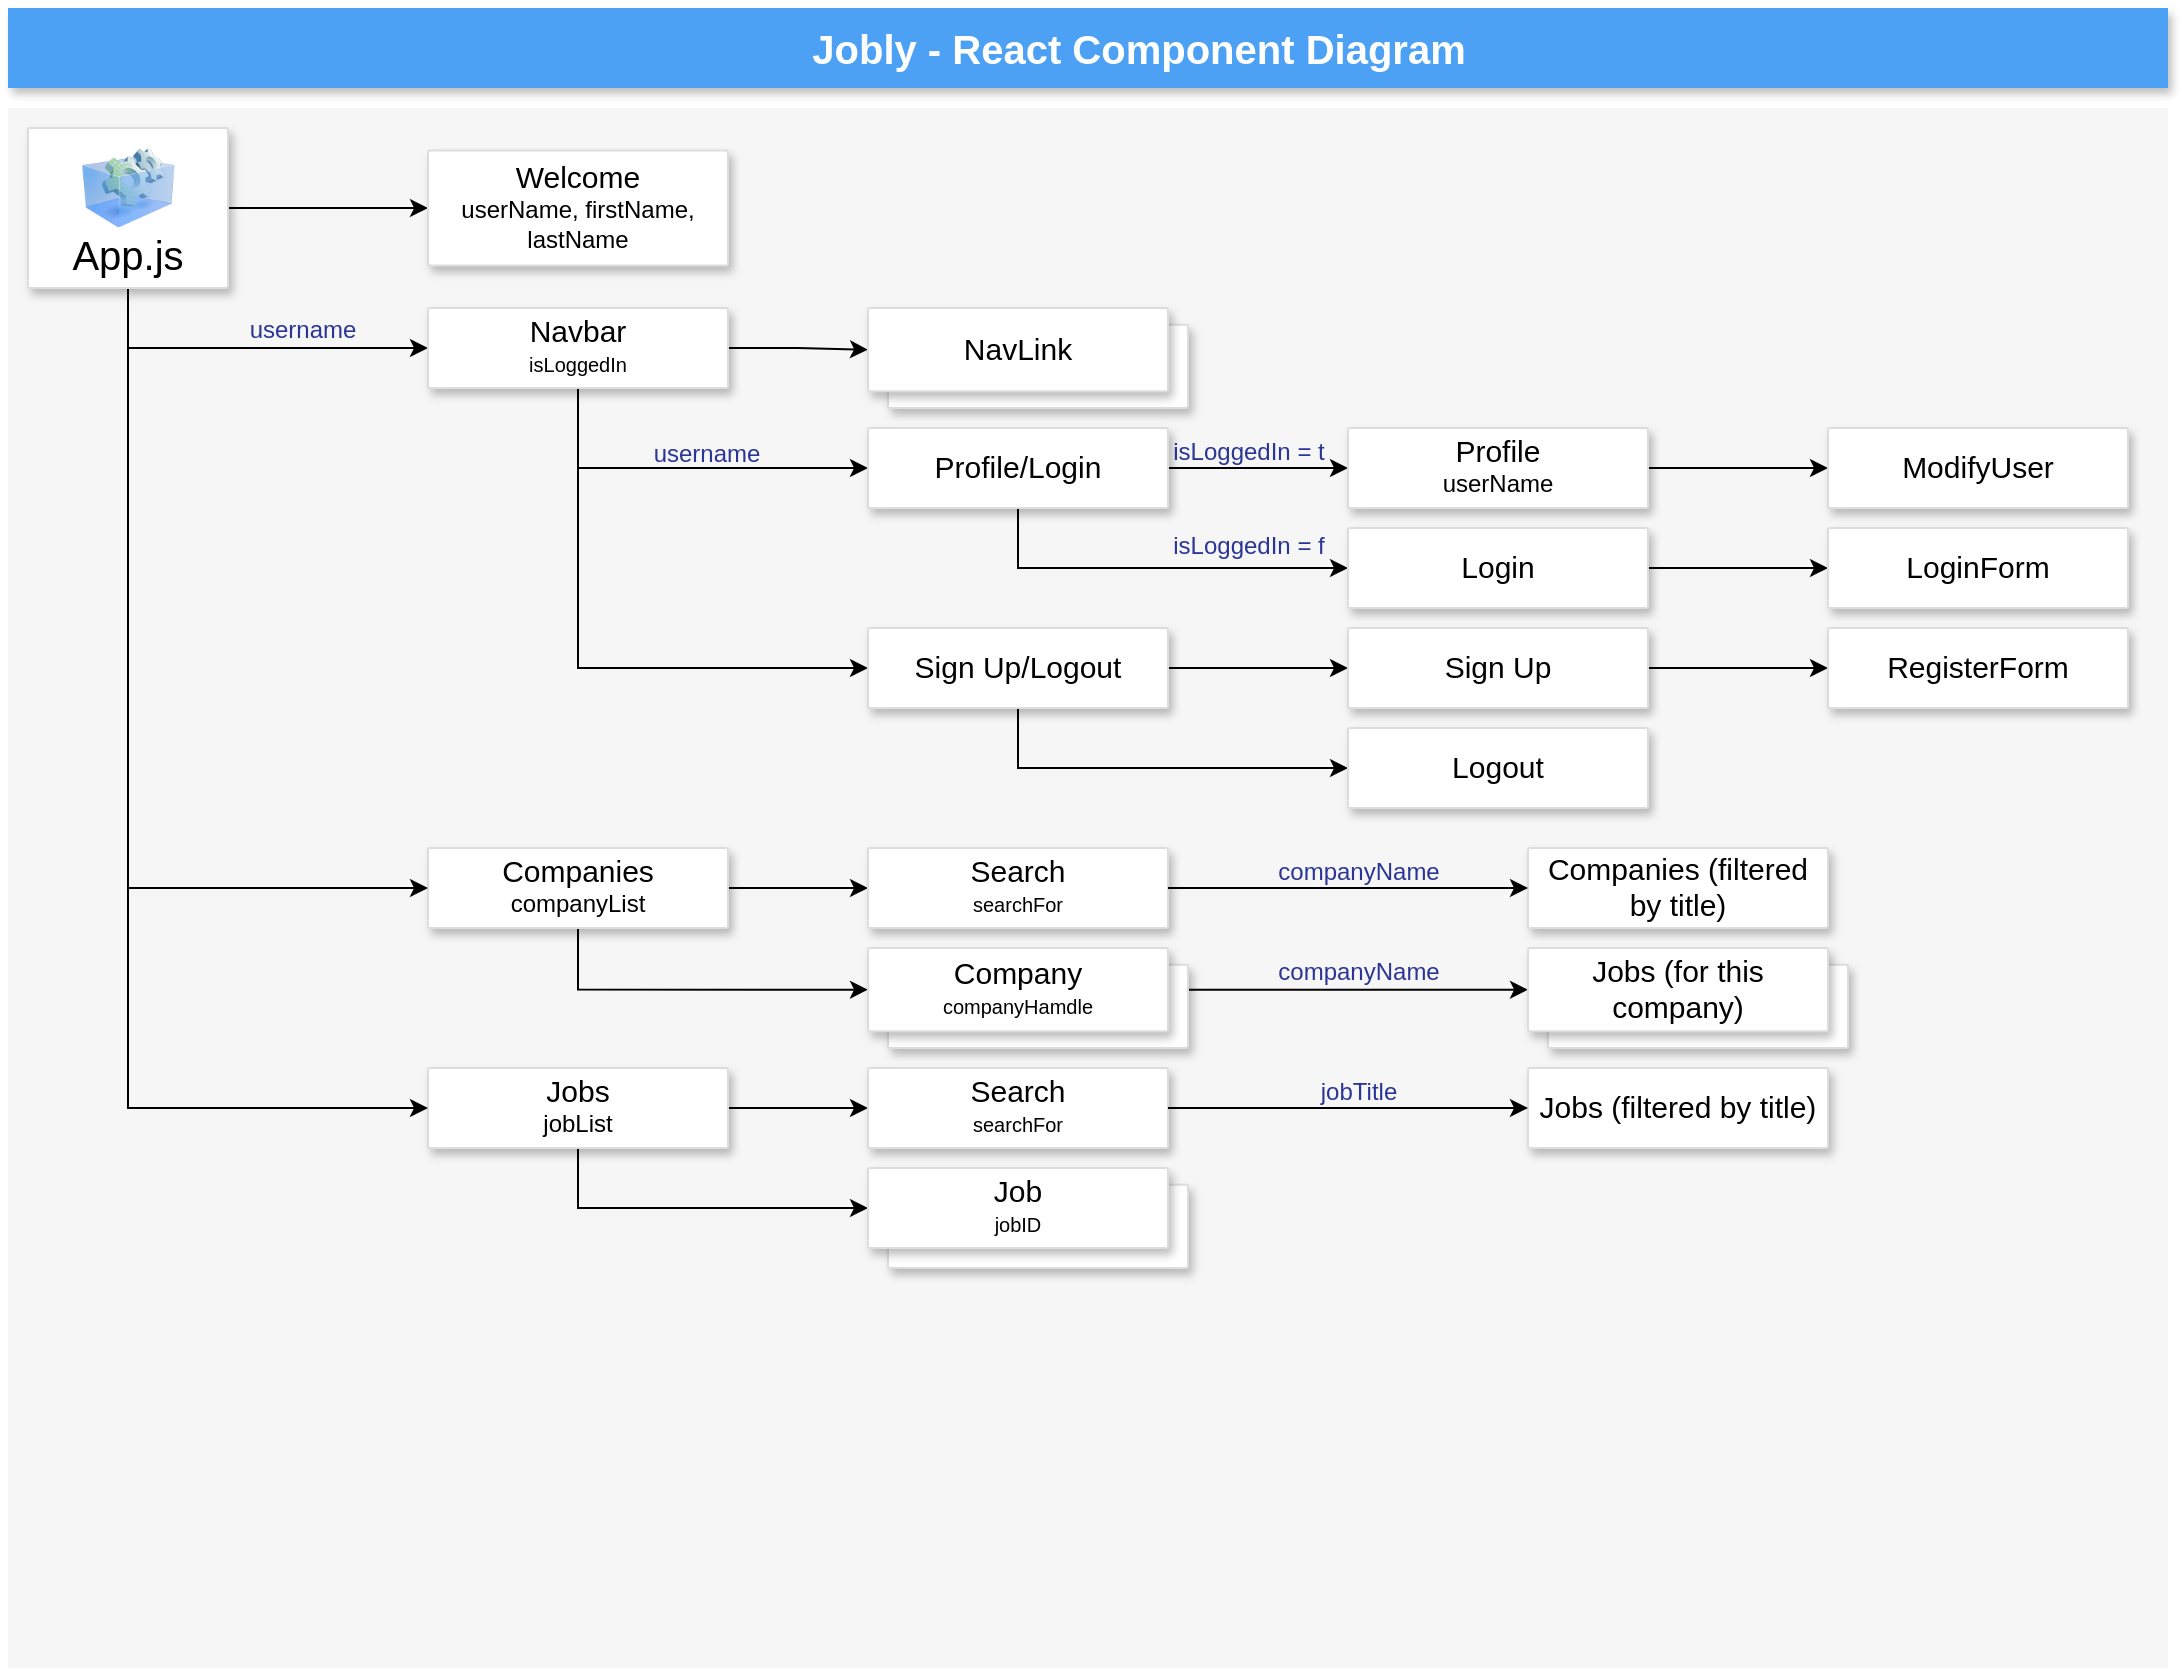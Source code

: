 <mxfile version="20.3.0" type="device"><diagram id="f106602c-feb2-e66a-4537-3a34d633f6aa" name="Page-1"><mxGraphModel dx="1604" dy="991" grid="1" gridSize="10" guides="1" tooltips="1" connect="1" arrows="1" fold="1" page="1" pageScale="1" pageWidth="1100" pageHeight="850" background="none" math="0" shadow="0"><root><mxCell id="0"/><mxCell id="1" parent="0"/><mxCell id="14" value="" style="fillColor=#F6F6F6;strokeColor=none;shadow=0;gradientColor=none;fontSize=14;align=left;spacing=10;fontColor=#717171;9E9E9E;verticalAlign=top;spacingTop=-4;fontStyle=0;spacingLeft=40;html=1;movable=0;resizable=0;rotatable=0;deletable=0;editable=0;connectable=0;" parent="1" vertex="1"><mxGeometry x="10" y="60" width="1080" height="780" as="geometry"/></mxCell><mxCell id="6p1Hn36eYsrZNRDxVogT-630" style="edgeStyle=orthogonalEdgeStyle;rounded=0;orthogonalLoop=1;jettySize=auto;html=1;exitX=1;exitY=0.5;exitDx=0;exitDy=0;fontSize=11;fontColor=#000000;" parent="14" source="566" target="6p1Hn36eYsrZNRDxVogT-602" edge="1"><mxGeometry relative="1" as="geometry"/></mxCell><mxCell id="6p1Hn36eYsrZNRDxVogT-631" style="edgeStyle=orthogonalEdgeStyle;rounded=0;orthogonalLoop=1;jettySize=auto;html=1;exitX=0.5;exitY=1;exitDx=0;exitDy=0;entryX=0;entryY=0.5;entryDx=0;entryDy=0;fontSize=11;fontColor=#000000;" parent="14" source="566" target="6p1Hn36eYsrZNRDxVogT-628" edge="1"><mxGeometry relative="1" as="geometry"/></mxCell><mxCell id="6p1Hn36eYsrZNRDxVogT-634" value="username" style="edgeLabel;html=1;align=center;verticalAlign=bottom;resizable=0;points=[];fontSize=12;fontColor=#2B3595;labelBackgroundColor=none;fontStyle=0" parent="6p1Hn36eYsrZNRDxVogT-631" vertex="1" connectable="0"><mxGeometry x="0.295" y="1" relative="1" as="geometry"><mxPoint as="offset"/></mxGeometry></mxCell><mxCell id="6p1Hn36eYsrZNRDxVogT-643" style="edgeStyle=orthogonalEdgeStyle;rounded=0;orthogonalLoop=1;jettySize=auto;html=1;exitX=1;exitY=0.5;exitDx=0;exitDy=0;fontSize=15;fontColor=#2B3595;" parent="14" source="6p1Hn36eYsrZNRDxVogT-628" target="6p1Hn36eYsrZNRDxVogT-638" edge="1"><mxGeometry relative="1" as="geometry"/></mxCell><mxCell id="6p1Hn36eYsrZNRDxVogT-644" style="edgeStyle=orthogonalEdgeStyle;rounded=0;orthogonalLoop=1;jettySize=auto;html=1;exitX=0.5;exitY=1;exitDx=0;exitDy=0;entryX=0;entryY=0.5;entryDx=0;entryDy=0;fontSize=15;fontColor=#2B3595;" parent="14" source="6p1Hn36eYsrZNRDxVogT-628" target="6p1Hn36eYsrZNRDxVogT-641" edge="1"><mxGeometry relative="1" as="geometry"/></mxCell><mxCell id="6p1Hn36eYsrZNRDxVogT-602" value="&lt;font color=&quot;#000000&quot;&gt;&lt;font style=&quot;font-size: 15px;&quot;&gt;Welcome&lt;br&gt;&lt;/font&gt;userName, firstName, lastName&lt;br&gt;&lt;/font&gt;" style="strokeColor=#dddddd;fillColor=#ffffff;shadow=1;strokeWidth=1;rounded=1;absoluteArcSize=1;arcSize=2;labelPosition=center;verticalLabelPosition=middle;align=center;verticalAlign=middle;spacingLeft=0;fontColor=#999999;fontSize=12;whiteSpace=wrap;spacingBottom=2;html=1;movable=1;resizable=1;rotatable=1;deletable=1;editable=1;connectable=1;" parent="14" vertex="1"><mxGeometry x="210" y="21.25" width="150" height="57.5" as="geometry"/></mxCell><mxCell id="k_xtLAb8OOpMPQpDPJEn-590" style="edgeStyle=orthogonalEdgeStyle;rounded=0;orthogonalLoop=1;jettySize=auto;html=1;exitX=0.5;exitY=1;exitDx=0;exitDy=0;entryX=0;entryY=0.5;entryDx=0;entryDy=0;" parent="14" source="6p1Hn36eYsrZNRDxVogT-628" target="k_xtLAb8OOpMPQpDPJEn-586" edge="1"><mxGeometry relative="1" as="geometry"/></mxCell><mxCell id="6LDPzEUOFRH4ozTmU02g-617" value="username" style="edgeLabel;html=1;align=center;verticalAlign=bottom;resizable=0;points=[];fontSize=12;fontColor=#2B3595;labelBackgroundColor=none;fontStyle=0" vertex="1" connectable="0" parent="k_xtLAb8OOpMPQpDPJEn-590"><mxGeometry x="0.119" y="-1" relative="1" as="geometry"><mxPoint as="offset"/></mxGeometry></mxCell><mxCell id="6p1Hn36eYsrZNRDxVogT-628" value="&lt;font color=&quot;#000000&quot;&gt;&lt;font style=&quot;&quot;&gt;&lt;font style=&quot;font-size: 15px;&quot;&gt;Navbar&lt;/font&gt;&lt;br&gt;&lt;/font&gt;&lt;font style=&quot;font-size: 10px;&quot;&gt;isLoggedIn&lt;/font&gt;&lt;br&gt;&lt;/font&gt;" style="strokeColor=#dddddd;fillColor=#ffffff;shadow=1;strokeWidth=1;rounded=1;absoluteArcSize=1;arcSize=2;labelPosition=center;verticalLabelPosition=middle;align=center;verticalAlign=middle;spacingLeft=0;fontColor=#999999;fontSize=12;whiteSpace=wrap;spacingBottom=2;html=1;movable=1;resizable=1;rotatable=1;deletable=1;editable=1;connectable=1;" parent="14" vertex="1"><mxGeometry x="210" y="100" width="150" height="40" as="geometry"/></mxCell><mxCell id="6LDPzEUOFRH4ozTmU02g-630" style="edgeStyle=orthogonalEdgeStyle;rounded=0;orthogonalLoop=1;jettySize=auto;html=1;exitX=1;exitY=0.5;exitDx=0;exitDy=0;fontSize=10;fontColor=#2B3595;" edge="1" parent="14" source="6p1Hn36eYsrZNRDxVogT-641" target="6LDPzEUOFRH4ozTmU02g-623"><mxGeometry relative="1" as="geometry"/></mxCell><mxCell id="6LDPzEUOFRH4ozTmU02g-632" style="edgeStyle=orthogonalEdgeStyle;rounded=0;orthogonalLoop=1;jettySize=auto;html=1;exitX=0.5;exitY=1;exitDx=0;exitDy=0;entryX=0;entryY=0.5;entryDx=0;entryDy=0;fontSize=10;fontColor=#2B3595;" edge="1" parent="14" source="6p1Hn36eYsrZNRDxVogT-641" target="6LDPzEUOFRH4ozTmU02g-627"><mxGeometry relative="1" as="geometry"/></mxCell><mxCell id="6p1Hn36eYsrZNRDxVogT-641" value="&lt;font color=&quot;#000000&quot; style=&quot;font-size: 15px;&quot;&gt;Sign Up/Logout&lt;/font&gt;" style="strokeColor=#dddddd;fillColor=#ffffff;shadow=1;strokeWidth=1;rounded=1;absoluteArcSize=1;arcSize=2;labelPosition=center;verticalLabelPosition=middle;align=center;verticalAlign=middle;spacingLeft=0;fontColor=#999999;fontSize=15;whiteSpace=wrap;spacingBottom=2;html=1;movable=1;resizable=1;rotatable=1;deletable=1;editable=1;connectable=1;fontStyle=0" parent="14" vertex="1"><mxGeometry x="430" y="260" width="150" height="40" as="geometry"/></mxCell><mxCell id="6LDPzEUOFRH4ozTmU02g-625" style="edgeStyle=orthogonalEdgeStyle;rounded=0;orthogonalLoop=1;jettySize=auto;html=1;exitX=1;exitY=0.5;exitDx=0;exitDy=0;entryX=0;entryY=0.5;entryDx=0;entryDy=0;fontSize=10;fontColor=#2B3595;" edge="1" parent="14" source="k_xtLAb8OOpMPQpDPJEn-586" target="6LDPzEUOFRH4ozTmU02g-619"><mxGeometry relative="1" as="geometry"/></mxCell><mxCell id="6LDPzEUOFRH4ozTmU02g-633" value="isLoggedIn = t" style="edgeLabel;html=1;align=center;verticalAlign=bottom;resizable=0;points=[];fontSize=12;fontColor=#2B3595;labelBackgroundColor=none;" vertex="1" connectable="0" parent="6LDPzEUOFRH4ozTmU02g-625"><mxGeometry x="0.244" y="-1" relative="1" as="geometry"><mxPoint x="-16" y="-1" as="offset"/></mxGeometry></mxCell><mxCell id="6LDPzEUOFRH4ozTmU02g-628" style="edgeStyle=orthogonalEdgeStyle;rounded=0;orthogonalLoop=1;jettySize=auto;html=1;exitX=0.5;exitY=1;exitDx=0;exitDy=0;entryX=0;entryY=0.5;entryDx=0;entryDy=0;fontSize=10;fontColor=#2B3595;" edge="1" parent="14" source="k_xtLAb8OOpMPQpDPJEn-586" target="6LDPzEUOFRH4ozTmU02g-621"><mxGeometry relative="1" as="geometry"/></mxCell><mxCell id="6LDPzEUOFRH4ozTmU02g-635" value="isLoggedIn = f" style="edgeLabel;html=1;align=center;verticalAlign=bottom;resizable=0;points=[];fontSize=12;fontColor=#2B3595;labelBackgroundColor=none;" vertex="1" connectable="0" parent="6LDPzEUOFRH4ozTmU02g-628"><mxGeometry x="0.395" y="3" relative="1" as="geometry"><mxPoint x="9" as="offset"/></mxGeometry></mxCell><mxCell id="k_xtLAb8OOpMPQpDPJEn-586" value="&lt;font color=&quot;#000000&quot; style=&quot;font-size: 15px;&quot;&gt;Profile/Login&lt;/font&gt;" style="strokeColor=#dddddd;fillColor=#ffffff;shadow=1;strokeWidth=1;rounded=1;absoluteArcSize=1;arcSize=2;labelPosition=center;verticalLabelPosition=middle;align=center;verticalAlign=middle;spacingLeft=0;fontColor=#999999;fontSize=12;whiteSpace=wrap;spacingBottom=2;html=1;movable=1;resizable=1;rotatable=1;deletable=1;editable=1;connectable=1;" parent="14" vertex="1"><mxGeometry x="430" y="160" width="150" height="40" as="geometry"/></mxCell><mxCell id="k_xtLAb8OOpMPQpDPJEn-593" style="edgeStyle=orthogonalEdgeStyle;rounded=0;orthogonalLoop=1;jettySize=auto;html=1;exitX=1;exitY=0.5;exitDx=0;exitDy=0;entryX=0;entryY=0.5;entryDx=0;entryDy=0;" parent="14" source="k_xtLAb8OOpMPQpDPJEn-587" target="k_xtLAb8OOpMPQpDPJEn-588" edge="1"><mxGeometry relative="1" as="geometry"/></mxCell><mxCell id="k_xtLAb8OOpMPQpDPJEn-599" style="edgeStyle=orthogonalEdgeStyle;rounded=0;orthogonalLoop=1;jettySize=auto;html=1;exitX=0.5;exitY=1;exitDx=0;exitDy=0;entryX=0;entryY=0.5;entryDx=0;entryDy=0;" parent="14" source="k_xtLAb8OOpMPQpDPJEn-587" target="k_xtLAb8OOpMPQpDPJEn-598" edge="1"><mxGeometry relative="1" as="geometry"/></mxCell><mxCell id="k_xtLAb8OOpMPQpDPJEn-587" value="&lt;font color=&quot;#000000&quot;&gt;&lt;font style=&quot;font-size: 15px;&quot;&gt;Companies&lt;br&gt;&lt;/font&gt;companyList&lt;br&gt;&lt;/font&gt;" style="strokeColor=#dddddd;fillColor=#ffffff;shadow=1;strokeWidth=1;rounded=1;absoluteArcSize=1;arcSize=2;labelPosition=center;verticalLabelPosition=middle;align=center;verticalAlign=middle;spacingLeft=0;fontColor=#999999;fontSize=12;whiteSpace=wrap;spacingBottom=2;html=1;movable=1;resizable=1;rotatable=1;deletable=1;editable=1;connectable=1;" parent="14" vertex="1"><mxGeometry x="210" y="370" width="150" height="40" as="geometry"/></mxCell><mxCell id="k_xtLAb8OOpMPQpDPJEn-588" value="&lt;font color=&quot;#000000&quot;&gt;&lt;font style=&quot;&quot;&gt;&lt;font style=&quot;font-size: 15px;&quot;&gt;Search&lt;/font&gt;&lt;br&gt;&lt;/font&gt;&lt;font style=&quot;font-size: 10px;&quot;&gt;searchFor&lt;/font&gt;&lt;br&gt;&lt;/font&gt;" style="strokeColor=#dddddd;fillColor=#ffffff;shadow=1;strokeWidth=1;rounded=1;absoluteArcSize=1;arcSize=2;labelPosition=center;verticalLabelPosition=middle;align=center;verticalAlign=middle;spacingLeft=0;fontColor=#999999;fontSize=12;whiteSpace=wrap;spacingBottom=2;html=1;movable=1;resizable=1;rotatable=1;deletable=1;editable=1;connectable=1;" parent="14" vertex="1"><mxGeometry x="430" y="370" width="150" height="40" as="geometry"/></mxCell><mxCell id="k_xtLAb8OOpMPQpDPJEn-592" style="edgeStyle=orthogonalEdgeStyle;rounded=0;orthogonalLoop=1;jettySize=auto;html=1;exitX=0.5;exitY=1;exitDx=0;exitDy=0;entryX=0;entryY=0.5;entryDx=0;entryDy=0;" parent="14" source="566" target="k_xtLAb8OOpMPQpDPJEn-587" edge="1"><mxGeometry relative="1" as="geometry"/></mxCell><mxCell id="k_xtLAb8OOpMPQpDPJEn-605" style="edgeStyle=orthogonalEdgeStyle;rounded=0;orthogonalLoop=1;jettySize=auto;html=1;exitX=1;exitY=0.5;exitDx=0;exitDy=0;entryX=0;entryY=0.5;entryDx=0;entryDy=0;" parent="14" source="k_xtLAb8OOpMPQpDPJEn-598" target="6LDPzEUOFRH4ozTmU02g-603" edge="1"><mxGeometry relative="1" as="geometry"><mxPoint x="720" y="336" as="targetPoint"/></mxGeometry></mxCell><mxCell id="k_xtLAb8OOpMPQpDPJEn-608" value="companyName" style="edgeLabel;html=1;align=center;verticalAlign=bottom;resizable=0;points=[];fontSize=12;fontStyle=0;labelBackgroundColor=none;fontColor=#2B3595;" parent="k_xtLAb8OOpMPQpDPJEn-605" vertex="1" connectable="0"><mxGeometry x="0.169" relative="1" as="geometry"><mxPoint x="-10" as="offset"/></mxGeometry></mxCell><mxCell id="6LDPzEUOFRH4ozTmU02g-580" value="&lt;font color=&quot;#000000&quot;&gt;&lt;font style=&quot;font-size: 15px;&quot;&gt;Companies (filtered by title)&lt;/font&gt;&lt;br&gt;&lt;/font&gt;" style="strokeColor=#dddddd;fillColor=#ffffff;shadow=1;strokeWidth=1;rounded=1;absoluteArcSize=1;arcSize=2;labelPosition=center;verticalLabelPosition=middle;align=center;verticalAlign=middle;spacingLeft=0;fontColor=#999999;fontSize=12;whiteSpace=wrap;spacingBottom=2;html=1;movable=1;resizable=1;rotatable=1;deletable=1;editable=1;connectable=1;" vertex="1" parent="14"><mxGeometry x="760" y="370" width="150" height="40" as="geometry"/></mxCell><mxCell id="6LDPzEUOFRH4ozTmU02g-581" style="edgeStyle=orthogonalEdgeStyle;rounded=0;orthogonalLoop=1;jettySize=auto;html=1;exitX=1;exitY=0.5;exitDx=0;exitDy=0;entryX=0;entryY=0.5;entryDx=0;entryDy=0;" edge="1" parent="14" source="k_xtLAb8OOpMPQpDPJEn-588" target="6LDPzEUOFRH4ozTmU02g-580"><mxGeometry relative="1" as="geometry"><mxPoint x="590" y="375" as="sourcePoint"/><mxPoint x="740" y="380" as="targetPoint"/></mxGeometry></mxCell><mxCell id="6LDPzEUOFRH4ozTmU02g-582" value="companyName" style="edgeLabel;html=1;align=center;verticalAlign=bottom;resizable=0;points=[];fontSize=12;fontStyle=0;labelBackgroundColor=none;fontColor=#2B3595;" vertex="1" connectable="0" parent="6LDPzEUOFRH4ozTmU02g-581"><mxGeometry x="0.169" relative="1" as="geometry"><mxPoint x="-10" as="offset"/></mxGeometry></mxCell><mxCell id="6LDPzEUOFRH4ozTmU02g-586" style="edgeStyle=orthogonalEdgeStyle;rounded=0;orthogonalLoop=1;jettySize=auto;html=1;exitX=1;exitY=0.5;exitDx=0;exitDy=0;fontSize=15;fontColor=#2B3595;" edge="1" parent="14" source="6LDPzEUOFRH4ozTmU02g-583" target="6LDPzEUOFRH4ozTmU02g-585"><mxGeometry relative="1" as="geometry"/></mxCell><mxCell id="6LDPzEUOFRH4ozTmU02g-594" style="edgeStyle=orthogonalEdgeStyle;rounded=0;orthogonalLoop=1;jettySize=auto;html=1;exitX=0.5;exitY=1;exitDx=0;exitDy=0;entryX=0;entryY=0.5;entryDx=0;entryDy=0;fontSize=15;fontColor=#2B3595;" edge="1" parent="14" source="6LDPzEUOFRH4ozTmU02g-583" target="6LDPzEUOFRH4ozTmU02g-593"><mxGeometry relative="1" as="geometry"/></mxCell><mxCell id="6LDPzEUOFRH4ozTmU02g-583" value="&lt;font color=&quot;#000000&quot;&gt;&lt;font style=&quot;font-size: 15px;&quot;&gt;Jobs&lt;br&gt;&lt;/font&gt;jobList&lt;br&gt;&lt;/font&gt;" style="strokeColor=#dddddd;fillColor=#ffffff;shadow=1;strokeWidth=1;rounded=1;absoluteArcSize=1;arcSize=2;labelPosition=center;verticalLabelPosition=middle;align=center;verticalAlign=middle;spacingLeft=0;fontColor=#999999;fontSize=12;whiteSpace=wrap;spacingBottom=2;html=1;movable=1;resizable=1;rotatable=1;deletable=1;editable=1;connectable=1;" vertex="1" parent="14"><mxGeometry x="210" y="480" width="150" height="40" as="geometry"/></mxCell><mxCell id="6LDPzEUOFRH4ozTmU02g-584" style="edgeStyle=orthogonalEdgeStyle;rounded=0;orthogonalLoop=1;jettySize=auto;html=1;exitX=0.5;exitY=1;exitDx=0;exitDy=0;entryX=0;entryY=0.5;entryDx=0;entryDy=0;fontSize=15;fontColor=#2B3595;" edge="1" parent="14" source="566" target="6LDPzEUOFRH4ozTmU02g-583"><mxGeometry relative="1" as="geometry"/></mxCell><mxCell id="6LDPzEUOFRH4ozTmU02g-585" value="&lt;font style=&quot;color: rgb(0, 0, 0);&quot;&gt;&lt;font style=&quot;font-size: 15px;&quot;&gt;Search&lt;/font&gt;&lt;br&gt;&lt;/font&gt;&lt;span style=&quot;color: rgb(0, 0, 0);&quot;&gt;&lt;font style=&quot;font-size: 10px;&quot;&gt;searchFor&lt;/font&gt;&lt;/span&gt;&lt;font color=&quot;#000000&quot;&gt;&lt;br&gt;&lt;/font&gt;" style="strokeColor=#dddddd;fillColor=#ffffff;shadow=1;strokeWidth=1;rounded=1;absoluteArcSize=1;arcSize=2;labelPosition=center;verticalLabelPosition=middle;align=center;verticalAlign=middle;spacingLeft=0;fontColor=#999999;fontSize=12;whiteSpace=wrap;spacingBottom=2;html=1;movable=1;resizable=1;rotatable=1;deletable=1;editable=1;connectable=1;" vertex="1" parent="14"><mxGeometry x="430" y="480" width="150" height="40" as="geometry"/></mxCell><mxCell id="6LDPzEUOFRH4ozTmU02g-587" value="&lt;font color=&quot;#000000&quot;&gt;&lt;font style=&quot;font-size: 15px;&quot;&gt;Jobs (filtered by title)&lt;/font&gt;&lt;br&gt;&lt;/font&gt;" style="strokeColor=#dddddd;fillColor=#ffffff;shadow=1;strokeWidth=1;rounded=1;absoluteArcSize=1;arcSize=2;labelPosition=center;verticalLabelPosition=middle;align=center;verticalAlign=middle;spacingLeft=0;fontColor=#999999;fontSize=12;whiteSpace=wrap;spacingBottom=2;html=1;movable=1;resizable=1;rotatable=1;deletable=1;editable=1;connectable=1;" vertex="1" parent="14"><mxGeometry x="760" y="480" width="150" height="40" as="geometry"/></mxCell><mxCell id="6LDPzEUOFRH4ozTmU02g-588" style="edgeStyle=orthogonalEdgeStyle;rounded=0;orthogonalLoop=1;jettySize=auto;html=1;exitX=1;exitY=0.5;exitDx=0;exitDy=0;entryX=0;entryY=0.5;entryDx=0;entryDy=0;" edge="1" parent="14" source="6LDPzEUOFRH4ozTmU02g-585" target="6LDPzEUOFRH4ozTmU02g-587"><mxGeometry relative="1" as="geometry"><mxPoint x="590" y="504.58" as="sourcePoint"/><mxPoint x="740" y="500" as="targetPoint"/></mxGeometry></mxCell><mxCell id="6LDPzEUOFRH4ozTmU02g-589" value="jobTitle" style="edgeLabel;html=1;align=center;verticalAlign=bottom;resizable=0;points=[];fontSize=12;fontStyle=0;labelBackgroundColor=none;fontColor=#2B3595;" vertex="1" connectable="0" parent="6LDPzEUOFRH4ozTmU02g-588"><mxGeometry x="0.169" relative="1" as="geometry"><mxPoint x="-10" as="offset"/></mxGeometry></mxCell><mxCell id="k_xtLAb8OOpMPQpDPJEn-589" value="" style="group" parent="14" vertex="1" connectable="0"><mxGeometry x="430" y="100" width="160" height="50" as="geometry"/></mxCell><mxCell id="6p1Hn36eYsrZNRDxVogT-636" value="" style="strokeColor=#dddddd;fillColor=#ffffff;shadow=1;strokeWidth=1;rounded=1;absoluteArcSize=1;arcSize=2;labelPosition=center;verticalLabelPosition=middle;align=center;verticalAlign=bottom;spacingLeft=0;fontColor=#999999;fontSize=12;whiteSpace=wrap;spacingBottom=2;html=1;movable=1;resizable=1;rotatable=1;deletable=1;editable=1;connectable=1;" parent="k_xtLAb8OOpMPQpDPJEn-589" vertex="1"><mxGeometry x="10" y="8.33" width="150" height="41.67" as="geometry"/></mxCell><mxCell id="6p1Hn36eYsrZNRDxVogT-637" value="" style="group;verticalAlign=middle;" parent="k_xtLAb8OOpMPQpDPJEn-589" vertex="1" connectable="0"><mxGeometry width="150" height="41.667" as="geometry"/></mxCell><mxCell id="6p1Hn36eYsrZNRDxVogT-638" value="&lt;font color=&quot;#000000&quot; style=&quot;font-size: 15px;&quot;&gt;NavLink&lt;/font&gt;" style="strokeColor=#dddddd;fillColor=#ffffff;shadow=1;strokeWidth=1;rounded=1;absoluteArcSize=1;arcSize=2;labelPosition=center;verticalLabelPosition=middle;align=center;verticalAlign=middle;spacingLeft=0;fontColor=#999999;fontSize=12;whiteSpace=wrap;spacingBottom=2;html=1;movable=1;resizable=1;rotatable=1;deletable=1;editable=1;connectable=1;" parent="6p1Hn36eYsrZNRDxVogT-637" vertex="1"><mxGeometry width="150" height="41.667" as="geometry"/></mxCell><mxCell id="k_xtLAb8OOpMPQpDPJEn-595" value="" style="group" parent="14" vertex="1" connectable="0"><mxGeometry x="430" y="420" width="160" height="50" as="geometry"/></mxCell><mxCell id="k_xtLAb8OOpMPQpDPJEn-596" value="" style="strokeColor=#dddddd;fillColor=#ffffff;shadow=1;strokeWidth=1;rounded=1;absoluteArcSize=1;arcSize=2;labelPosition=center;verticalLabelPosition=middle;align=center;verticalAlign=bottom;spacingLeft=0;fontColor=#999999;fontSize=12;whiteSpace=wrap;spacingBottom=2;html=1;movable=1;resizable=1;rotatable=1;deletable=1;editable=1;connectable=1;" parent="k_xtLAb8OOpMPQpDPJEn-595" vertex="1"><mxGeometry x="10" y="8.333" width="150" height="41.667" as="geometry"/></mxCell><mxCell id="k_xtLAb8OOpMPQpDPJEn-597" value="" style="group;verticalAlign=middle;" parent="k_xtLAb8OOpMPQpDPJEn-595" vertex="1" connectable="0"><mxGeometry width="150" height="41.667" as="geometry"/></mxCell><mxCell id="k_xtLAb8OOpMPQpDPJEn-598" value="&lt;font color=&quot;#000000&quot; style=&quot;&quot;&gt;&lt;font style=&quot;font-size: 15px;&quot;&gt;Company&lt;/font&gt;&lt;br&gt;&lt;font style=&quot;font-size: 10px;&quot;&gt;companyHamdle&lt;/font&gt;&lt;br&gt;&lt;/font&gt;" style="strokeColor=#dddddd;fillColor=#ffffff;shadow=1;strokeWidth=1;rounded=1;absoluteArcSize=1;arcSize=2;labelPosition=center;verticalLabelPosition=middle;align=center;verticalAlign=middle;spacingLeft=0;fontColor=#999999;fontSize=12;whiteSpace=wrap;spacingBottom=2;html=1;movable=1;resizable=1;rotatable=1;deletable=1;editable=1;connectable=1;" parent="k_xtLAb8OOpMPQpDPJEn-597" vertex="1"><mxGeometry width="150" height="41.667" as="geometry"/></mxCell><mxCell id="6LDPzEUOFRH4ozTmU02g-600" value="" style="group" vertex="1" connectable="0" parent="14"><mxGeometry x="760" y="420" width="160" height="50" as="geometry"/></mxCell><mxCell id="6LDPzEUOFRH4ozTmU02g-601" value="" style="strokeColor=#dddddd;fillColor=#ffffff;shadow=1;strokeWidth=1;rounded=1;absoluteArcSize=1;arcSize=2;labelPosition=center;verticalLabelPosition=middle;align=center;verticalAlign=bottom;spacingLeft=0;fontColor=#999999;fontSize=12;whiteSpace=wrap;spacingBottom=2;html=1;movable=1;resizable=1;rotatable=1;deletable=1;editable=1;connectable=1;" vertex="1" parent="6LDPzEUOFRH4ozTmU02g-600"><mxGeometry x="10" y="8.333" width="150" height="41.667" as="geometry"/></mxCell><mxCell id="6LDPzEUOFRH4ozTmU02g-602" value="" style="group;verticalAlign=middle;" vertex="1" connectable="0" parent="6LDPzEUOFRH4ozTmU02g-600"><mxGeometry width="150" height="41.667" as="geometry"/></mxCell><mxCell id="6LDPzEUOFRH4ozTmU02g-603" value="&lt;font color=&quot;#000000&quot; style=&quot;font-size: 15px;&quot;&gt;Jobs (for this company)&lt;/font&gt;" style="strokeColor=#dddddd;fillColor=#ffffff;shadow=1;strokeWidth=1;rounded=1;absoluteArcSize=1;arcSize=2;labelPosition=center;verticalLabelPosition=middle;align=center;verticalAlign=middle;spacingLeft=0;fontColor=#999999;fontSize=12;whiteSpace=wrap;spacingBottom=2;html=1;movable=1;resizable=1;rotatable=1;deletable=1;editable=1;connectable=1;" vertex="1" parent="6LDPzEUOFRH4ozTmU02g-602"><mxGeometry width="150" height="41.667" as="geometry"/></mxCell><mxCell id="6LDPzEUOFRH4ozTmU02g-590" value="" style="group" vertex="1" connectable="0" parent="14"><mxGeometry x="430" y="530" width="160" height="50" as="geometry"/></mxCell><mxCell id="6LDPzEUOFRH4ozTmU02g-591" value="" style="strokeColor=#dddddd;fillColor=#ffffff;shadow=1;strokeWidth=1;rounded=1;absoluteArcSize=1;arcSize=2;labelPosition=center;verticalLabelPosition=middle;align=center;verticalAlign=bottom;spacingLeft=0;fontColor=#999999;fontSize=12;whiteSpace=wrap;spacingBottom=2;html=1;movable=1;resizable=1;rotatable=1;deletable=1;editable=1;connectable=1;" vertex="1" parent="6LDPzEUOFRH4ozTmU02g-590"><mxGeometry x="10" y="8.333" width="150" height="41.667" as="geometry"/></mxCell><mxCell id="6LDPzEUOFRH4ozTmU02g-592" value="" style="group;verticalAlign=middle;" vertex="1" connectable="0" parent="6LDPzEUOFRH4ozTmU02g-590"><mxGeometry width="150" height="40" as="geometry"/></mxCell><mxCell id="6LDPzEUOFRH4ozTmU02g-593" value="&lt;font color=&quot;#000000&quot; style=&quot;&quot;&gt;&lt;span style=&quot;font-size: 15px;&quot;&gt;Job&lt;/span&gt;&lt;br&gt;&lt;font style=&quot;font-size: 10px;&quot;&gt;jobID&lt;/font&gt;&lt;br&gt;&lt;/font&gt;" style="strokeColor=#dddddd;fillColor=#ffffff;shadow=1;strokeWidth=1;rounded=1;absoluteArcSize=1;arcSize=2;labelPosition=center;verticalLabelPosition=middle;align=center;verticalAlign=middle;spacingLeft=0;fontColor=#999999;fontSize=12;whiteSpace=wrap;spacingBottom=2;html=1;movable=1;resizable=1;rotatable=1;deletable=1;editable=1;connectable=1;" vertex="1" parent="6LDPzEUOFRH4ozTmU02g-592"><mxGeometry width="150" height="40" as="geometry"/></mxCell><mxCell id="566" value="&lt;font color=&quot;#000000&quot; style=&quot;font-size: 20px;&quot;&gt;App.js&lt;/font&gt;" style="strokeColor=#dddddd;fillColor=#ffffff;shadow=1;strokeWidth=1;rounded=1;absoluteArcSize=1;arcSize=2;labelPosition=center;verticalLabelPosition=middle;align=center;verticalAlign=bottom;spacingLeft=0;fontColor=#999999;fontSize=12;whiteSpace=wrap;spacingBottom=2;html=1;movable=1;resizable=1;rotatable=1;deletable=1;editable=1;connectable=1;" parent="14" vertex="1"><mxGeometry x="10" y="10" width="100" height="80" as="geometry"/></mxCell><mxCell id="6p1Hn36eYsrZNRDxVogT-597" value="" style="image;html=1;image=img/lib/clip_art/computers/Virtual_Application_128x128.png;fontSize=20;movable=0;resizable=0;rotatable=0;deletable=0;editable=0;connectable=0;" parent="14" vertex="1"><mxGeometry x="32.5" y="20" width="55" height="40" as="geometry"/></mxCell><mxCell id="6LDPzEUOFRH4ozTmU02g-626" style="edgeStyle=orthogonalEdgeStyle;rounded=0;orthogonalLoop=1;jettySize=auto;html=1;exitX=1;exitY=0.5;exitDx=0;exitDy=0;entryX=0;entryY=0.5;entryDx=0;entryDy=0;fontSize=10;fontColor=#2B3595;" edge="1" parent="14" source="6LDPzEUOFRH4ozTmU02g-619" target="6LDPzEUOFRH4ozTmU02g-620"><mxGeometry relative="1" as="geometry"/></mxCell><mxCell id="6LDPzEUOFRH4ozTmU02g-619" value="&lt;font color=&quot;#000000&quot;&gt;&lt;font style=&quot;font-size: 15px;&quot;&gt;Profile&lt;br&gt;&lt;/font&gt;userName&lt;br&gt;&lt;/font&gt;" style="strokeColor=#dddddd;fillColor=#ffffff;shadow=1;strokeWidth=1;rounded=1;absoluteArcSize=1;arcSize=2;labelPosition=center;verticalLabelPosition=middle;align=center;verticalAlign=middle;spacingLeft=0;fontColor=#999999;fontSize=12;whiteSpace=wrap;spacingBottom=2;html=1;movable=1;resizable=1;rotatable=1;deletable=1;editable=1;connectable=1;" vertex="1" parent="14"><mxGeometry x="670" y="160" width="150" height="40" as="geometry"/></mxCell><mxCell id="6LDPzEUOFRH4ozTmU02g-620" value="&lt;font color=&quot;#000000&quot;&gt;&lt;font style=&quot;font-size: 15px;&quot;&gt;ModifyUser&lt;/font&gt;&lt;br&gt;&lt;/font&gt;" style="strokeColor=#dddddd;fillColor=#ffffff;shadow=1;strokeWidth=1;rounded=1;absoluteArcSize=1;arcSize=2;labelPosition=center;verticalLabelPosition=middle;align=center;verticalAlign=middle;spacingLeft=0;fontColor=#999999;fontSize=12;whiteSpace=wrap;spacingBottom=2;html=1;movable=1;resizable=1;rotatable=1;deletable=1;editable=1;connectable=1;" vertex="1" parent="14"><mxGeometry x="910" y="160" width="150" height="40" as="geometry"/></mxCell><mxCell id="6LDPzEUOFRH4ozTmU02g-629" style="edgeStyle=orthogonalEdgeStyle;rounded=0;orthogonalLoop=1;jettySize=auto;html=1;exitX=1;exitY=0.5;exitDx=0;exitDy=0;fontSize=10;fontColor=#2B3595;" edge="1" parent="14" source="6LDPzEUOFRH4ozTmU02g-621" target="6LDPzEUOFRH4ozTmU02g-622"><mxGeometry relative="1" as="geometry"/></mxCell><mxCell id="6LDPzEUOFRH4ozTmU02g-621" value="&lt;font color=&quot;#000000&quot;&gt;&lt;font style=&quot;font-size: 15px;&quot;&gt;Login&lt;/font&gt;&lt;br&gt;&lt;/font&gt;" style="strokeColor=#dddddd;fillColor=#ffffff;shadow=1;strokeWidth=1;rounded=1;absoluteArcSize=1;arcSize=2;labelPosition=center;verticalLabelPosition=middle;align=center;verticalAlign=middle;spacingLeft=0;fontColor=#999999;fontSize=12;whiteSpace=wrap;spacingBottom=2;html=1;movable=1;resizable=1;rotatable=1;deletable=1;editable=1;connectable=1;" vertex="1" parent="14"><mxGeometry x="670" y="210" width="150" height="40" as="geometry"/></mxCell><mxCell id="6LDPzEUOFRH4ozTmU02g-622" value="&lt;font color=&quot;#000000&quot;&gt;&lt;font style=&quot;font-size: 15px;&quot;&gt;LoginForm&lt;/font&gt;&lt;br&gt;&lt;/font&gt;" style="strokeColor=#dddddd;fillColor=#ffffff;shadow=1;strokeWidth=1;rounded=1;absoluteArcSize=1;arcSize=2;labelPosition=center;verticalLabelPosition=middle;align=center;verticalAlign=middle;spacingLeft=0;fontColor=#999999;fontSize=12;whiteSpace=wrap;spacingBottom=2;html=1;movable=1;resizable=1;rotatable=1;deletable=1;editable=1;connectable=1;" vertex="1" parent="14"><mxGeometry x="910" y="210" width="150" height="40" as="geometry"/></mxCell><mxCell id="6LDPzEUOFRH4ozTmU02g-631" style="edgeStyle=orthogonalEdgeStyle;rounded=0;orthogonalLoop=1;jettySize=auto;html=1;exitX=1;exitY=0.5;exitDx=0;exitDy=0;entryX=0;entryY=0.5;entryDx=0;entryDy=0;fontSize=10;fontColor=#2B3595;" edge="1" parent="14" source="6LDPzEUOFRH4ozTmU02g-623" target="6LDPzEUOFRH4ozTmU02g-624"><mxGeometry relative="1" as="geometry"/></mxCell><mxCell id="6LDPzEUOFRH4ozTmU02g-623" value="&lt;font color=&quot;#000000&quot;&gt;&lt;font style=&quot;font-size: 15px;&quot;&gt;Sign Up&lt;/font&gt;&lt;br&gt;&lt;/font&gt;" style="strokeColor=#dddddd;fillColor=#ffffff;shadow=1;strokeWidth=1;rounded=1;absoluteArcSize=1;arcSize=2;labelPosition=center;verticalLabelPosition=middle;align=center;verticalAlign=middle;spacingLeft=0;fontColor=#999999;fontSize=12;whiteSpace=wrap;spacingBottom=2;html=1;movable=1;resizable=1;rotatable=1;deletable=1;editable=1;connectable=1;" vertex="1" parent="14"><mxGeometry x="670" y="260" width="150" height="40" as="geometry"/></mxCell><mxCell id="6LDPzEUOFRH4ozTmU02g-624" value="&lt;font color=&quot;#000000&quot;&gt;&lt;font style=&quot;font-size: 15px;&quot;&gt;RegisterForm&lt;/font&gt;&lt;br&gt;&lt;/font&gt;" style="strokeColor=#dddddd;fillColor=#ffffff;shadow=1;strokeWidth=1;rounded=1;absoluteArcSize=1;arcSize=2;labelPosition=center;verticalLabelPosition=middle;align=center;verticalAlign=middle;spacingLeft=0;fontColor=#999999;fontSize=12;whiteSpace=wrap;spacingBottom=2;html=1;movable=1;resizable=1;rotatable=1;deletable=1;editable=1;connectable=1;" vertex="1" parent="14"><mxGeometry x="910" y="260" width="150" height="40" as="geometry"/></mxCell><mxCell id="6LDPzEUOFRH4ozTmU02g-627" value="&lt;font color=&quot;#000000&quot;&gt;&lt;font style=&quot;font-size: 15px;&quot;&gt;Logout&lt;/font&gt;&lt;br&gt;&lt;/font&gt;" style="strokeColor=#dddddd;fillColor=#ffffff;shadow=1;strokeWidth=1;rounded=1;absoluteArcSize=1;arcSize=2;labelPosition=center;verticalLabelPosition=middle;align=center;verticalAlign=middle;spacingLeft=0;fontColor=#999999;fontSize=12;whiteSpace=wrap;spacingBottom=2;html=1;movable=1;resizable=1;rotatable=1;deletable=1;editable=1;connectable=1;" vertex="1" parent="14"><mxGeometry x="670" y="310" width="150" height="40" as="geometry"/></mxCell><mxCell id="2" value="Jobly - React Component Diagram" style="fillColor=#4DA1F5;strokeColor=none;shadow=1;gradientColor=none;fontSize=20;align=center;spacingLeft=50;fontColor=#ffffff;html=1;fontStyle=1;movable=0;resizable=0;rotatable=0;deletable=0;editable=0;connectable=0;" parent="1" vertex="1"><mxGeometry x="10" y="10" width="1080" height="40" as="geometry"/></mxCell></root></mxGraphModel></diagram></mxfile>